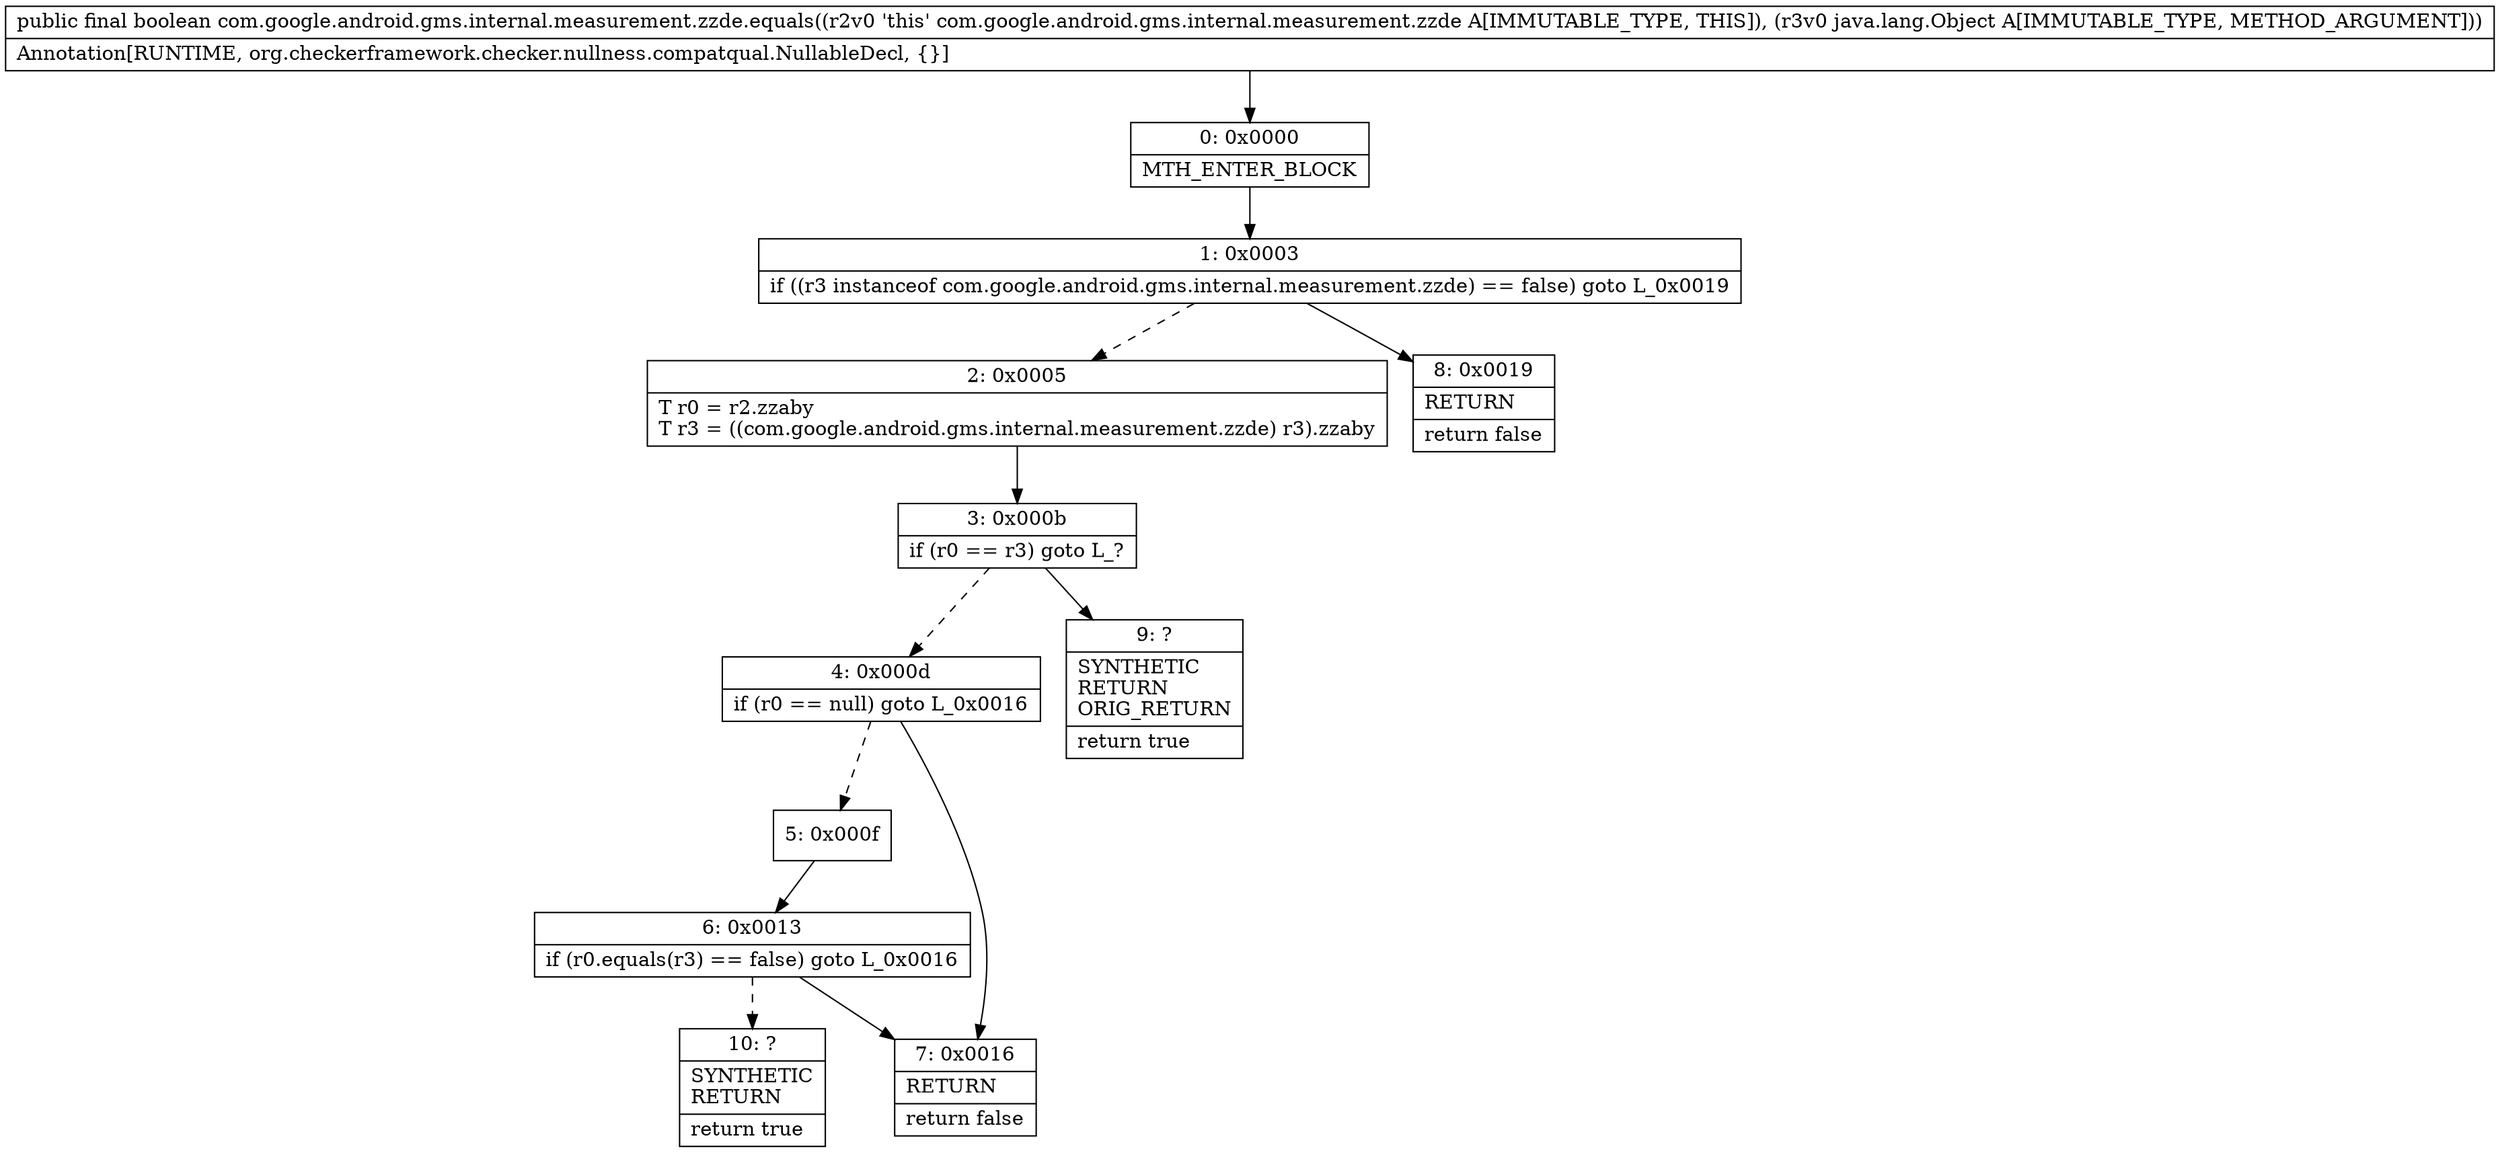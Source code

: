 digraph "CFG forcom.google.android.gms.internal.measurement.zzde.equals(Ljava\/lang\/Object;)Z" {
Node_0 [shape=record,label="{0\:\ 0x0000|MTH_ENTER_BLOCK\l}"];
Node_1 [shape=record,label="{1\:\ 0x0003|if ((r3 instanceof com.google.android.gms.internal.measurement.zzde) == false) goto L_0x0019\l}"];
Node_2 [shape=record,label="{2\:\ 0x0005|T r0 = r2.zzaby\lT r3 = ((com.google.android.gms.internal.measurement.zzde) r3).zzaby\l}"];
Node_3 [shape=record,label="{3\:\ 0x000b|if (r0 == r3) goto L_?\l}"];
Node_4 [shape=record,label="{4\:\ 0x000d|if (r0 == null) goto L_0x0016\l}"];
Node_5 [shape=record,label="{5\:\ 0x000f}"];
Node_6 [shape=record,label="{6\:\ 0x0013|if (r0.equals(r3) == false) goto L_0x0016\l}"];
Node_7 [shape=record,label="{7\:\ 0x0016|RETURN\l|return false\l}"];
Node_8 [shape=record,label="{8\:\ 0x0019|RETURN\l|return false\l}"];
Node_9 [shape=record,label="{9\:\ ?|SYNTHETIC\lRETURN\lORIG_RETURN\l|return true\l}"];
Node_10 [shape=record,label="{10\:\ ?|SYNTHETIC\lRETURN\l|return true\l}"];
MethodNode[shape=record,label="{public final boolean com.google.android.gms.internal.measurement.zzde.equals((r2v0 'this' com.google.android.gms.internal.measurement.zzde A[IMMUTABLE_TYPE, THIS]), (r3v0 java.lang.Object A[IMMUTABLE_TYPE, METHOD_ARGUMENT]))  | Annotation[RUNTIME, org.checkerframework.checker.nullness.compatqual.NullableDecl, \{\}]\l}"];
MethodNode -> Node_0;
Node_0 -> Node_1;
Node_1 -> Node_2[style=dashed];
Node_1 -> Node_8;
Node_2 -> Node_3;
Node_3 -> Node_4[style=dashed];
Node_3 -> Node_9;
Node_4 -> Node_5[style=dashed];
Node_4 -> Node_7;
Node_5 -> Node_6;
Node_6 -> Node_7;
Node_6 -> Node_10[style=dashed];
}

